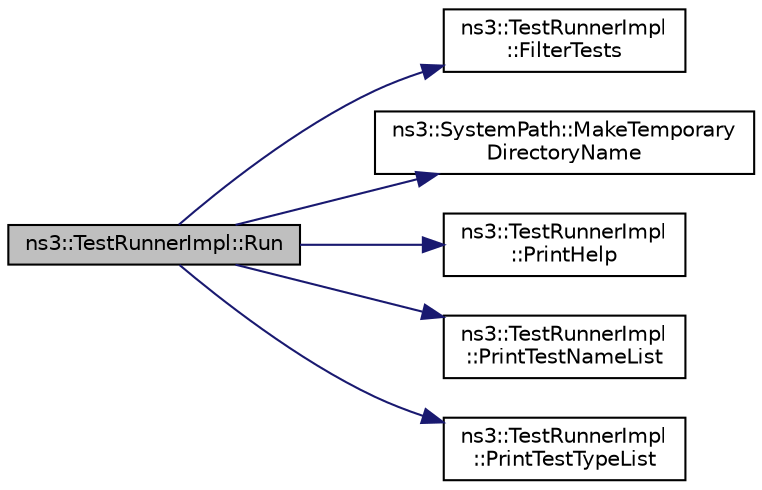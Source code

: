 digraph "ns3::TestRunnerImpl::Run"
{
 // LATEX_PDF_SIZE
  edge [fontname="Helvetica",fontsize="10",labelfontname="Helvetica",labelfontsize="10"];
  node [fontname="Helvetica",fontsize="10",shape=record];
  rankdir="LR";
  Node1 [label="ns3::TestRunnerImpl::Run",height=0.2,width=0.4,color="black", fillcolor="grey75", style="filled", fontcolor="black",tooltip="Run the requested suite of tests, according to the given command line arguments."];
  Node1 -> Node2 [color="midnightblue",fontsize="10",style="solid",fontname="Helvetica"];
  Node2 [label="ns3::TestRunnerImpl\l::FilterTests",height=0.2,width=0.4,color="black", fillcolor="white", style="filled",URL="$classns3_1_1_test_runner_impl.html#a42560fb0ddfece59837a10913426a87b",tooltip="Generate the list of tests matching the constraints."];
  Node1 -> Node3 [color="midnightblue",fontsize="10",style="solid",fontname="Helvetica"];
  Node3 [label="ns3::SystemPath::MakeTemporary\lDirectoryName",height=0.2,width=0.4,color="black", fillcolor="white", style="filled",URL="$group__systempath.html#ga271d7de64c9f6454db57fe21bc51c5d0",tooltip="Get the name of a temporary directory."];
  Node1 -> Node4 [color="midnightblue",fontsize="10",style="solid",fontname="Helvetica"];
  Node4 [label="ns3::TestRunnerImpl\l::PrintHelp",height=0.2,width=0.4,color="black", fillcolor="white", style="filled",URL="$classns3_1_1_test_runner_impl.html#a09f99e821376e7a69b0c029ffaff1ad2",tooltip="Print the help text."];
  Node1 -> Node5 [color="midnightblue",fontsize="10",style="solid",fontname="Helvetica"];
  Node5 [label="ns3::TestRunnerImpl\l::PrintTestNameList",height=0.2,width=0.4,color="black", fillcolor="white", style="filled",URL="$classns3_1_1_test_runner_impl.html#afaec35d962ad088ca09ff638be230bf9",tooltip="Print the list of all requested test suites."];
  Node1 -> Node6 [color="midnightblue",fontsize="10",style="solid",fontname="Helvetica"];
  Node6 [label="ns3::TestRunnerImpl\l::PrintTestTypeList",height=0.2,width=0.4,color="black", fillcolor="white", style="filled",URL="$classns3_1_1_test_runner_impl.html#a8bfdebbc71bac3f97931899efee0fc49",tooltip="Print the list of test types."];
}
